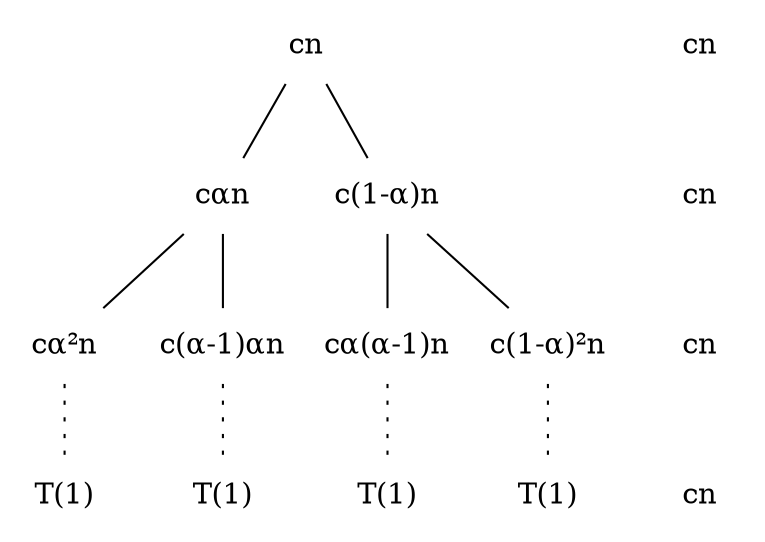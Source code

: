 digraph tree {
  node[shape=none, margin=0.0001];
  edge[dir=none];

  { rank=same;
    a1[label="cn"];
    as[label="cn"];
  }

  { rank=same;
    b1[label="cαn"];
    b2[label="c(1-α)n"];
    bs[label="cn"];
  }

  { rank=same;
    c1[label="cα²n"];
    c2[label="c(α-1)αn"];
    c3[label="cα(α-1)n"];
    c4[label="c(1-α)²n"];
    cs[label="cn"];
  }

  { rank=same;
    z1[label="T(1)"];
    z2[label="T(1)"];
    z3[label="T(1)"];
    z4[label="T(1)"];
    zs[label="cn"];
  }

  a1 -> b1; a1 -> b2;

  b1 -> c1; b1 -> c2;
  b2 -> c3; b2 -> c4;

  { edge[style=dotted]; c1 -> z1; c2 -> z2; c3 -> z3; c4 -> z4; }
  { edge[style=invis]; as -> bs -> cs -> zs; }
}
